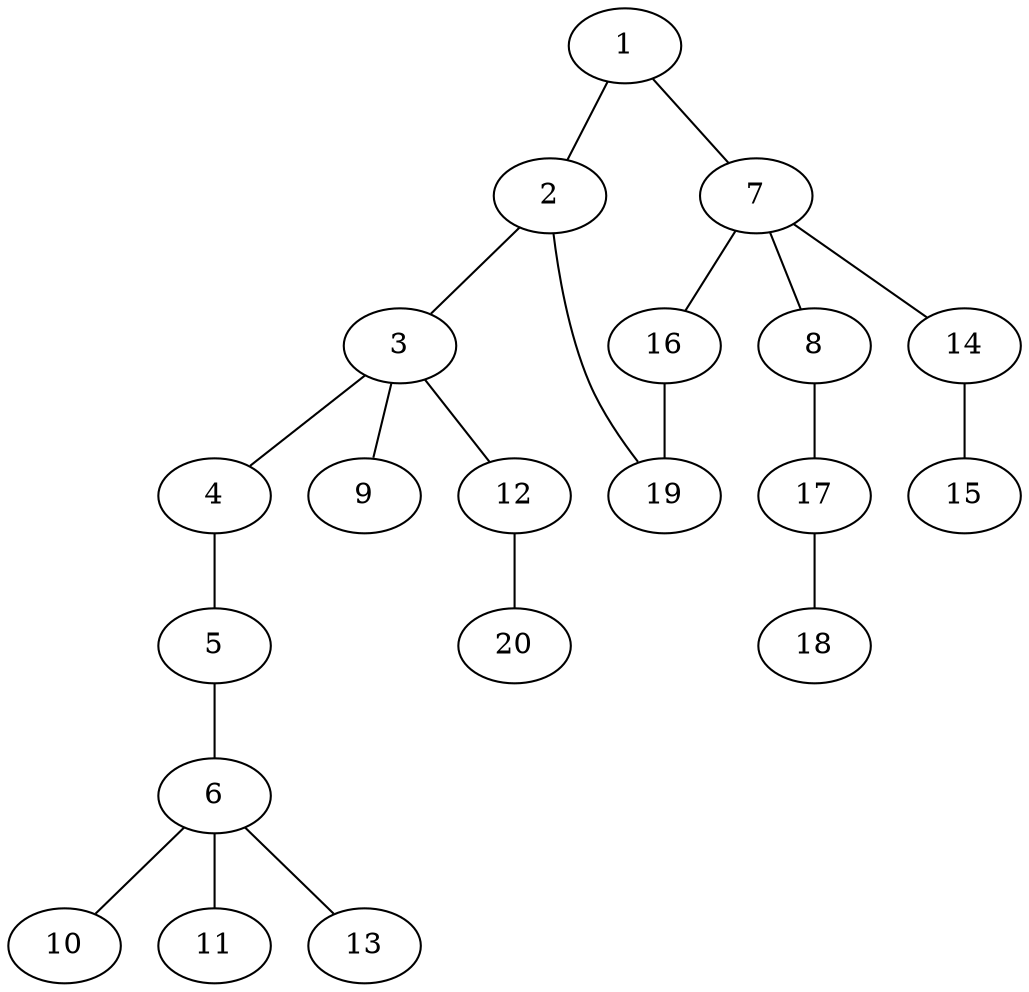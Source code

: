 graph graphname {1--2
1--7
2--3
2--19
3--4
3--9
3--12
4--5
5--6
6--10
6--11
6--13
7--8
7--14
7--16
8--17
12--20
14--15
16--19
17--18
}